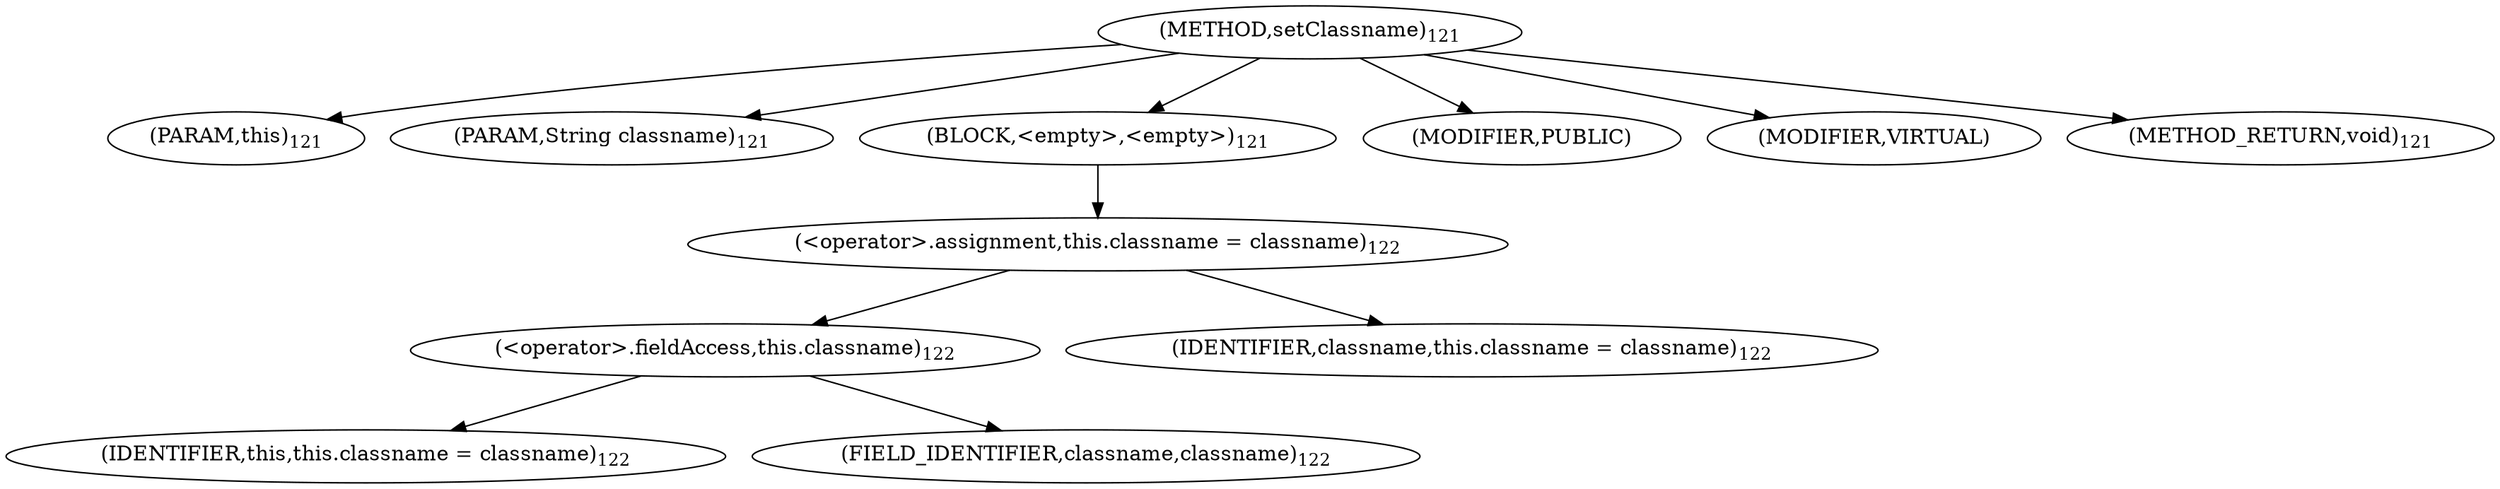 digraph "setClassname" {  
"140" [label = <(METHOD,setClassname)<SUB>121</SUB>> ]
"6" [label = <(PARAM,this)<SUB>121</SUB>> ]
"141" [label = <(PARAM,String classname)<SUB>121</SUB>> ]
"142" [label = <(BLOCK,&lt;empty&gt;,&lt;empty&gt;)<SUB>121</SUB>> ]
"143" [label = <(&lt;operator&gt;.assignment,this.classname = classname)<SUB>122</SUB>> ]
"144" [label = <(&lt;operator&gt;.fieldAccess,this.classname)<SUB>122</SUB>> ]
"5" [label = <(IDENTIFIER,this,this.classname = classname)<SUB>122</SUB>> ]
"145" [label = <(FIELD_IDENTIFIER,classname,classname)<SUB>122</SUB>> ]
"146" [label = <(IDENTIFIER,classname,this.classname = classname)<SUB>122</SUB>> ]
"147" [label = <(MODIFIER,PUBLIC)> ]
"148" [label = <(MODIFIER,VIRTUAL)> ]
"149" [label = <(METHOD_RETURN,void)<SUB>121</SUB>> ]
  "140" -> "6" 
  "140" -> "141" 
  "140" -> "142" 
  "140" -> "147" 
  "140" -> "148" 
  "140" -> "149" 
  "142" -> "143" 
  "143" -> "144" 
  "143" -> "146" 
  "144" -> "5" 
  "144" -> "145" 
}
